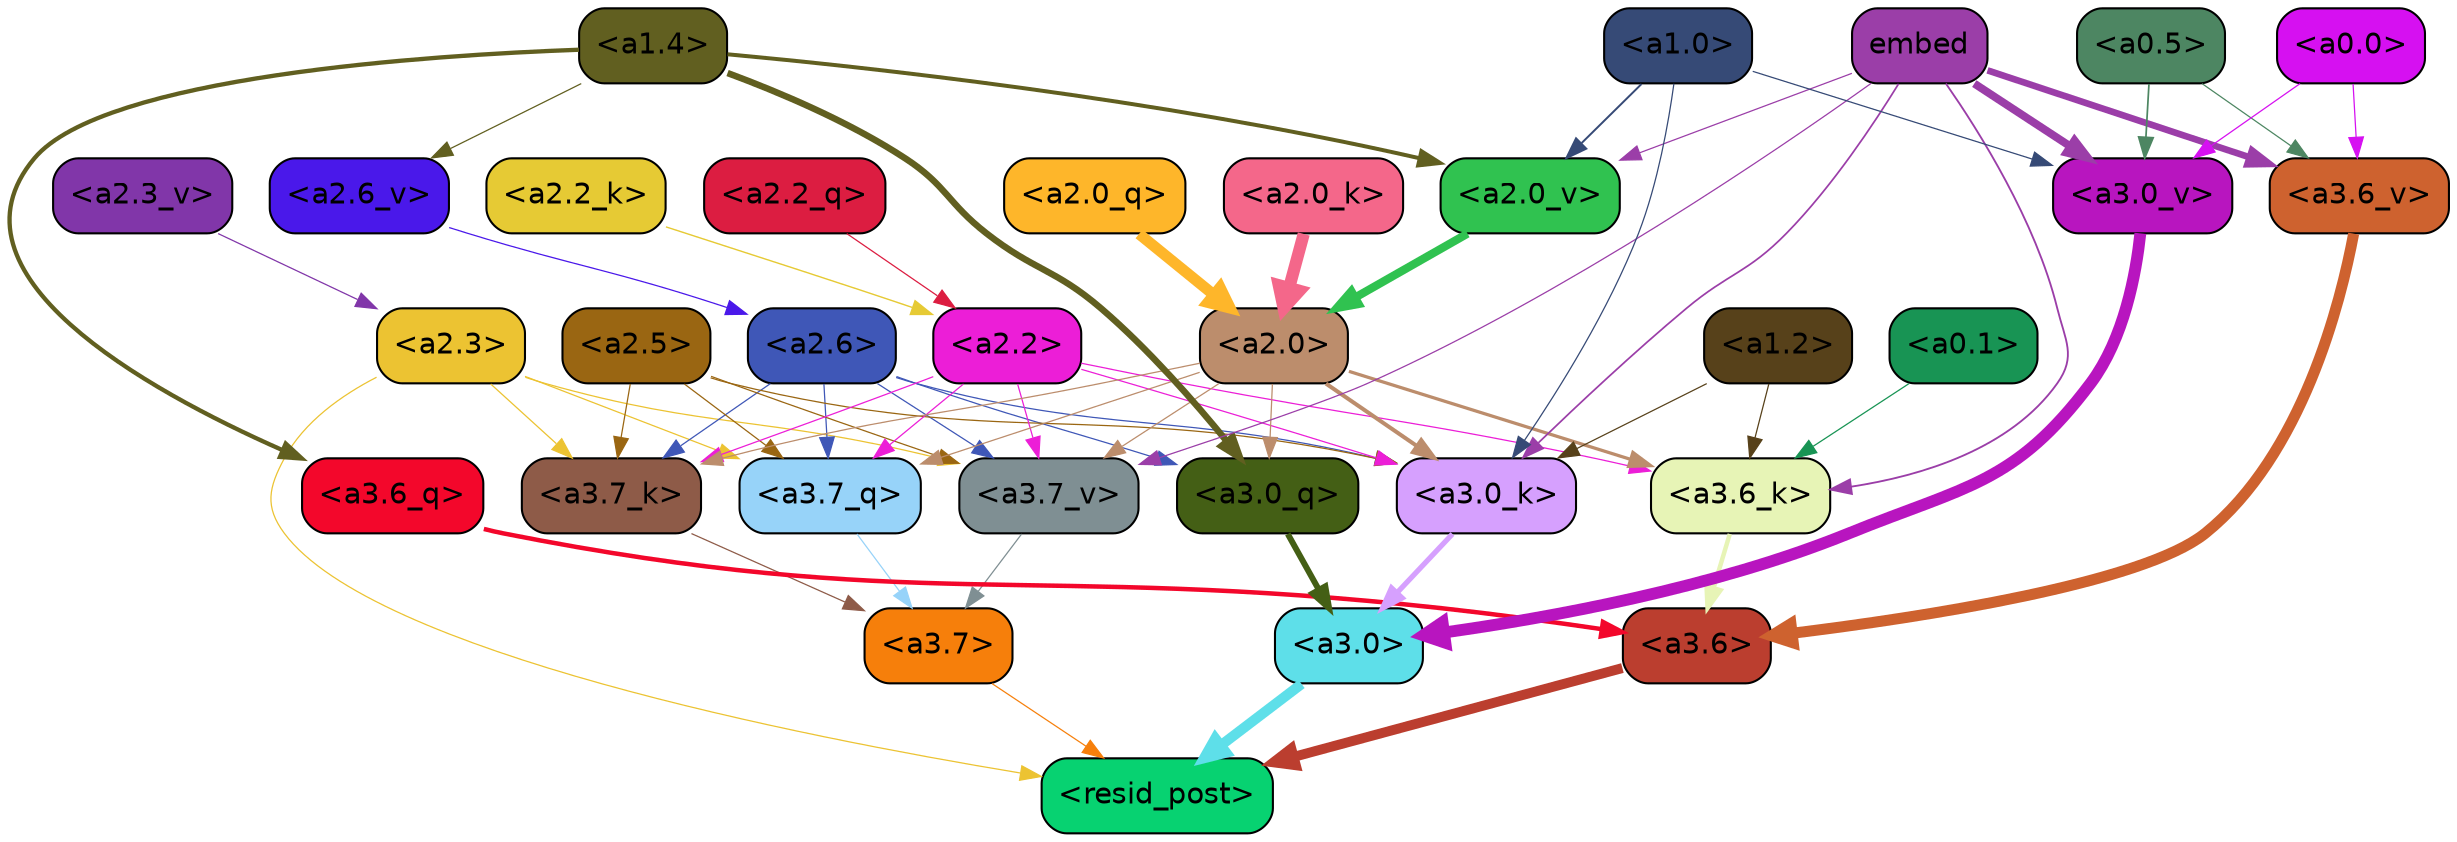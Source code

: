 strict digraph "" {
	graph [bgcolor=transparent,
		layout=dot,
		overlap=false,
		splines=true
	];
	"<a3.7>"	[color=black,
		fillcolor="#f67f0b",
		fontname=Helvetica,
		shape=box,
		style="filled, rounded"];
	"<resid_post>"	[color=black,
		fillcolor="#07d271",
		fontname=Helvetica,
		shape=box,
		style="filled, rounded"];
	"<a3.7>" -> "<resid_post>"	[color="#f67f0b",
		penwidth=0.6];
	"<a3.6>"	[color=black,
		fillcolor="#bb3e2f",
		fontname=Helvetica,
		shape=box,
		style="filled, rounded"];
	"<a3.6>" -> "<resid_post>"	[color="#bb3e2f",
		penwidth=4.751592040061951];
	"<a3.0>"	[color=black,
		fillcolor="#5edfe9",
		fontname=Helvetica,
		shape=box,
		style="filled, rounded"];
	"<a3.0>" -> "<resid_post>"	[color="#5edfe9",
		penwidth=4.904066681861877];
	"<a2.3>"	[color=black,
		fillcolor="#ecc332",
		fontname=Helvetica,
		shape=box,
		style="filled, rounded"];
	"<a2.3>" -> "<resid_post>"	[color="#ecc332",
		penwidth=0.6];
	"<a3.7_q>"	[color=black,
		fillcolor="#97d3f9",
		fontname=Helvetica,
		shape=box,
		style="filled, rounded"];
	"<a2.3>" -> "<a3.7_q>"	[color="#ecc332",
		penwidth=0.6];
	"<a3.7_k>"	[color=black,
		fillcolor="#8e5b48",
		fontname=Helvetica,
		shape=box,
		style="filled, rounded"];
	"<a2.3>" -> "<a3.7_k>"	[color="#ecc332",
		penwidth=0.6069068089127541];
	"<a3.7_v>"	[color=black,
		fillcolor="#7f8f93",
		fontname=Helvetica,
		shape=box,
		style="filled, rounded"];
	"<a2.3>" -> "<a3.7_v>"	[color="#ecc332",
		penwidth=0.6];
	"<a3.7_q>" -> "<a3.7>"	[color="#97d3f9",
		penwidth=0.6];
	"<a3.6_q>"	[color=black,
		fillcolor="#f3072b",
		fontname=Helvetica,
		shape=box,
		style="filled, rounded"];
	"<a3.6_q>" -> "<a3.6>"	[color="#f3072b",
		penwidth=2.160832464694977];
	"<a3.0_q>"	[color=black,
		fillcolor="#445f15",
		fontname=Helvetica,
		shape=box,
		style="filled, rounded"];
	"<a3.0_q>" -> "<a3.0>"	[color="#445f15",
		penwidth=2.870753765106201];
	"<a3.7_k>" -> "<a3.7>"	[color="#8e5b48",
		penwidth=0.6];
	"<a3.6_k>"	[color=black,
		fillcolor="#e7f4b6",
		fontname=Helvetica,
		shape=box,
		style="filled, rounded"];
	"<a3.6_k>" -> "<a3.6>"	[color="#e7f4b6",
		penwidth=2.13908451795578];
	"<a3.0_k>"	[color=black,
		fillcolor="#d6a0fe",
		fontname=Helvetica,
		shape=box,
		style="filled, rounded"];
	"<a3.0_k>" -> "<a3.0>"	[color="#d6a0fe",
		penwidth=2.520303964614868];
	"<a3.7_v>" -> "<a3.7>"	[color="#7f8f93",
		penwidth=0.6];
	"<a3.6_v>"	[color=black,
		fillcolor="#ce622f",
		fontname=Helvetica,
		shape=box,
		style="filled, rounded"];
	"<a3.6_v>" -> "<a3.6>"	[color="#ce622f",
		penwidth=5.297133803367615];
	"<a3.0_v>"	[color=black,
		fillcolor="#b815bf",
		fontname=Helvetica,
		shape=box,
		style="filled, rounded"];
	"<a3.0_v>" -> "<a3.0>"	[color="#b815bf",
		penwidth=5.680712580680847];
	"<a2.6>"	[color=black,
		fillcolor="#3f57b7",
		fontname=Helvetica,
		shape=box,
		style="filled, rounded"];
	"<a2.6>" -> "<a3.7_q>"	[color="#3f57b7",
		penwidth=0.6];
	"<a2.6>" -> "<a3.0_q>"	[color="#3f57b7",
		penwidth=0.6];
	"<a2.6>" -> "<a3.7_k>"	[color="#3f57b7",
		penwidth=0.6];
	"<a2.6>" -> "<a3.0_k>"	[color="#3f57b7",
		penwidth=0.6];
	"<a2.6>" -> "<a3.7_v>"	[color="#3f57b7",
		penwidth=0.6];
	"<a2.5>"	[color=black,
		fillcolor="#9a6612",
		fontname=Helvetica,
		shape=box,
		style="filled, rounded"];
	"<a2.5>" -> "<a3.7_q>"	[color="#9a6612",
		penwidth=0.6];
	"<a2.5>" -> "<a3.7_k>"	[color="#9a6612",
		penwidth=0.6];
	"<a2.5>" -> "<a3.0_k>"	[color="#9a6612",
		penwidth=0.6];
	"<a2.5>" -> "<a3.7_v>"	[color="#9a6612",
		penwidth=0.6];
	"<a2.2>"	[color=black,
		fillcolor="#ec1ed7",
		fontname=Helvetica,
		shape=box,
		style="filled, rounded"];
	"<a2.2>" -> "<a3.7_q>"	[color="#ec1ed7",
		penwidth=0.6];
	"<a2.2>" -> "<a3.7_k>"	[color="#ec1ed7",
		penwidth=0.6];
	"<a2.2>" -> "<a3.6_k>"	[color="#ec1ed7",
		penwidth=0.6];
	"<a2.2>" -> "<a3.0_k>"	[color="#ec1ed7",
		penwidth=0.6];
	"<a2.2>" -> "<a3.7_v>"	[color="#ec1ed7",
		penwidth=0.6];
	"<a2.0>"	[color=black,
		fillcolor="#bc8d6c",
		fontname=Helvetica,
		shape=box,
		style="filled, rounded"];
	"<a2.0>" -> "<a3.7_q>"	[color="#bc8d6c",
		penwidth=0.6];
	"<a2.0>" -> "<a3.0_q>"	[color="#bc8d6c",
		penwidth=0.6];
	"<a2.0>" -> "<a3.7_k>"	[color="#bc8d6c",
		penwidth=0.6];
	"<a2.0>" -> "<a3.6_k>"	[color="#bc8d6c",
		penwidth=1.564806342124939];
	"<a2.0>" -> "<a3.0_k>"	[color="#bc8d6c",
		penwidth=1.9353990852832794];
	"<a2.0>" -> "<a3.7_v>"	[color="#bc8d6c",
		penwidth=0.6];
	"<a1.4>"	[color=black,
		fillcolor="#615f20",
		fontname=Helvetica,
		shape=box,
		style="filled, rounded"];
	"<a1.4>" -> "<a3.6_q>"	[color="#615f20",
		penwidth=2.0727532356977463];
	"<a1.4>" -> "<a3.0_q>"	[color="#615f20",
		penwidth=3.1279823780059814];
	"<a2.6_v>"	[color=black,
		fillcolor="#4a18ea",
		fontname=Helvetica,
		shape=box,
		style="filled, rounded"];
	"<a1.4>" -> "<a2.6_v>"	[color="#615f20",
		penwidth=0.6];
	"<a2.0_v>"	[color=black,
		fillcolor="#30c250",
		fontname=Helvetica,
		shape=box,
		style="filled, rounded"];
	"<a1.4>" -> "<a2.0_v>"	[color="#615f20",
		penwidth=1.9170897603034973];
	"<a1.2>"	[color=black,
		fillcolor="#57411a",
		fontname=Helvetica,
		shape=box,
		style="filled, rounded"];
	"<a1.2>" -> "<a3.6_k>"	[color="#57411a",
		penwidth=0.6];
	"<a1.2>" -> "<a3.0_k>"	[color="#57411a",
		penwidth=0.6];
	"<a0.1>"	[color=black,
		fillcolor="#189454",
		fontname=Helvetica,
		shape=box,
		style="filled, rounded"];
	"<a0.1>" -> "<a3.6_k>"	[color="#189454",
		penwidth=0.6];
	embed	[color=black,
		fillcolor="#9b3ea8",
		fontname=Helvetica,
		shape=box,
		style="filled, rounded"];
	embed -> "<a3.6_k>"	[color="#9b3ea8",
		penwidth=0.8915999233722687];
	embed -> "<a3.0_k>"	[color="#9b3ea8",
		penwidth=0.832088902592659];
	embed -> "<a3.7_v>"	[color="#9b3ea8",
		penwidth=0.6];
	embed -> "<a3.6_v>"	[color="#9b3ea8",
		penwidth=3.1840110421180725];
	embed -> "<a3.0_v>"	[color="#9b3ea8",
		penwidth=3.8132747188210487];
	embed -> "<a2.0_v>"	[color="#9b3ea8",
		penwidth=0.6];
	"<a1.0>"	[color=black,
		fillcolor="#364a76",
		fontname=Helvetica,
		shape=box,
		style="filled, rounded"];
	"<a1.0>" -> "<a3.0_k>"	[color="#364a76",
		penwidth=0.6];
	"<a1.0>" -> "<a3.0_v>"	[color="#364a76",
		penwidth=0.6];
	"<a1.0>" -> "<a2.0_v>"	[color="#364a76",
		penwidth=0.9450988052412868];
	"<a0.5>"	[color=black,
		fillcolor="#4d8662",
		fontname=Helvetica,
		shape=box,
		style="filled, rounded"];
	"<a0.5>" -> "<a3.6_v>"	[color="#4d8662",
		penwidth=0.6];
	"<a0.5>" -> "<a3.0_v>"	[color="#4d8662",
		penwidth=0.8331108838319778];
	"<a0.0>"	[color=black,
		fillcolor="#d610f1",
		fontname=Helvetica,
		shape=box,
		style="filled, rounded"];
	"<a0.0>" -> "<a3.6_v>"	[color="#d610f1",
		penwidth=0.6];
	"<a0.0>" -> "<a3.0_v>"	[color="#d610f1",
		penwidth=0.6];
	"<a2.2_q>"	[color=black,
		fillcolor="#dc1d41",
		fontname=Helvetica,
		shape=box,
		style="filled, rounded"];
	"<a2.2_q>" -> "<a2.2>"	[color="#dc1d41",
		penwidth=0.6];
	"<a2.0_q>"	[color=black,
		fillcolor="#feb62a",
		fontname=Helvetica,
		shape=box,
		style="filled, rounded"];
	"<a2.0_q>" -> "<a2.0>"	[color="#feb62a",
		penwidth=5.29856276512146];
	"<a2.2_k>"	[color=black,
		fillcolor="#e6ca34",
		fontname=Helvetica,
		shape=box,
		style="filled, rounded"];
	"<a2.2_k>" -> "<a2.2>"	[color="#e6ca34",
		penwidth=0.6722683310508728];
	"<a2.0_k>"	[color=black,
		fillcolor="#f4678a",
		fontname=Helvetica,
		shape=box,
		style="filled, rounded"];
	"<a2.0_k>" -> "<a2.0>"	[color="#f4678a",
		penwidth=5.859246134757996];
	"<a2.6_v>" -> "<a2.6>"	[color="#4a18ea",
		penwidth=0.6];
	"<a2.3_v>"	[color=black,
		fillcolor="#8136a9",
		fontname=Helvetica,
		shape=box,
		style="filled, rounded"];
	"<a2.3_v>" -> "<a2.3>"	[color="#8136a9",
		penwidth=0.6];
	"<a2.0_v>" -> "<a2.0>"	[color="#30c250",
		penwidth=3.9621697664260864];
}
